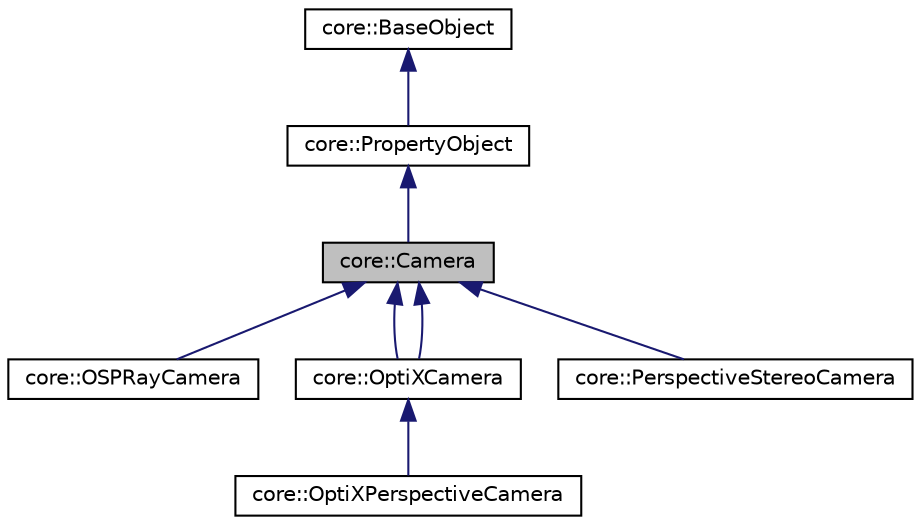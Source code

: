 digraph "core::Camera"
{
 // LATEX_PDF_SIZE
  edge [fontname="Helvetica",fontsize="10",labelfontname="Helvetica",labelfontsize="10"];
  node [fontname="Helvetica",fontsize="10",shape=record];
  Node1 [label="core::Camera",height=0.2,width=0.4,color="black", fillcolor="grey75", style="filled", fontcolor="black",tooltip="The Camera class is an abstract interface for a camera in a 3D graphics application...."];
  Node2 -> Node1 [dir="back",color="midnightblue",fontsize="10",style="solid",fontname="Helvetica"];
  Node2 [label="core::PropertyObject",height=0.2,width=0.4,color="black", fillcolor="white", style="filled",URL="$d7/d67/classcore_1_1PropertyObject.html",tooltip=" "];
  Node3 -> Node2 [dir="back",color="midnightblue",fontsize="10",style="solid",fontname="Helvetica"];
  Node3 [label="core::BaseObject",height=0.2,width=0.4,color="black", fillcolor="white", style="filled",URL="$d1/dc6/classcore_1_1BaseObject.html",tooltip=" "];
  Node1 -> Node4 [dir="back",color="midnightblue",fontsize="10",style="solid",fontname="Helvetica"];
  Node4 [label="core::OSPRayCamera",height=0.2,width=0.4,color="black", fillcolor="white", style="filled",URL="$da/df9/classcore_1_1OSPRayCamera.html",tooltip=" "];
  Node1 -> Node5 [dir="back",color="midnightblue",fontsize="10",style="solid",fontname="Helvetica"];
  Node5 [label="core::OptiXCamera",height=0.2,width=0.4,color="black", fillcolor="white", style="filled",URL="$d7/d8e/classcore_1_1OptiXCamera.html",tooltip=" "];
  Node5 -> Node6 [dir="back",color="midnightblue",fontsize="10",style="solid",fontname="Helvetica"];
  Node6 [label="core::OptiXPerspectiveCamera",height=0.2,width=0.4,color="black", fillcolor="white", style="filled",URL="$d7/de4/classcore_1_1OptiXPerspectiveCamera.html",tooltip=" "];
  Node1 -> Node5 [dir="back",color="midnightblue",fontsize="10",style="solid",fontname="Helvetica"];
  Node1 -> Node7 [dir="back",color="midnightblue",fontsize="10",style="solid",fontname="Helvetica"];
  Node7 [label="core::PerspectiveStereoCamera",height=0.2,width=0.4,color="black", fillcolor="white", style="filled",URL="$da/d4e/structcore_1_1PerspectiveStereoCamera.html",tooltip=" "];
}
